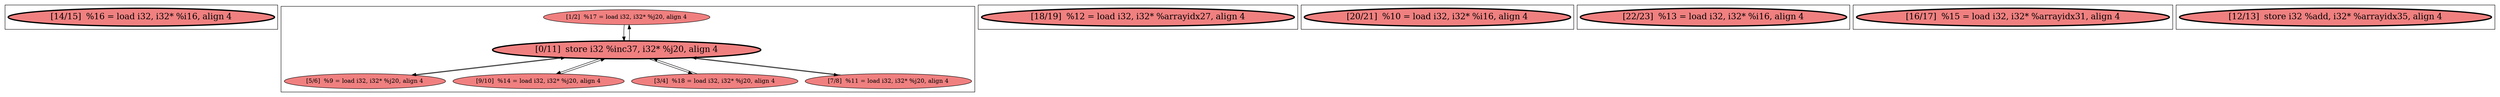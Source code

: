 
digraph G {





subgraph cluster6 {


node565 [penwidth=3.0,fontsize=20,fillcolor=lightcoral,label="[14/15]  %16 = load i32, i32* %i16, align 4",shape=ellipse,style=filled ]



}

subgraph cluster0 {


node559 [fillcolor=lightcoral,label="[1/2]  %17 = load i32, i32* %j20, align 4",shape=ellipse,style=filled ]
node558 [penwidth=3.0,fontsize=20,fillcolor=lightcoral,label="[0/11]  store i32 %inc37, i32* %j20, align 4",shape=ellipse,style=filled ]
node556 [fillcolor=lightcoral,label="[5/6]  %9 = load i32, i32* %j20, align 4",shape=ellipse,style=filled ]
node554 [fillcolor=lightcoral,label="[9/10]  %14 = load i32, i32* %j20, align 4",shape=ellipse,style=filled ]
node557 [fillcolor=lightcoral,label="[3/4]  %18 = load i32, i32* %j20, align 4",shape=ellipse,style=filled ]
node555 [fillcolor=lightcoral,label="[7/8]  %11 = load i32, i32* %j20, align 4",shape=ellipse,style=filled ]

node556->node558 [ ]
node558->node556 [ ]
node554->node558 [ ]
node558->node559 [ ]
node558->node555 [ ]
node559->node558 [ ]
node557->node558 [ ]
node558->node554 [ ]
node555->node558 [ ]
node558->node557 [ ]


}

subgraph cluster5 {


node564 [penwidth=3.0,fontsize=20,fillcolor=lightcoral,label="[18/19]  %12 = load i32, i32* %arrayidx27, align 4",shape=ellipse,style=filled ]



}

subgraph cluster1 {


node560 [penwidth=3.0,fontsize=20,fillcolor=lightcoral,label="[20/21]  %10 = load i32, i32* %i16, align 4",shape=ellipse,style=filled ]



}

subgraph cluster2 {


node561 [penwidth=3.0,fontsize=20,fillcolor=lightcoral,label="[22/23]  %13 = load i32, i32* %i16, align 4",shape=ellipse,style=filled ]



}

subgraph cluster3 {


node562 [penwidth=3.0,fontsize=20,fillcolor=lightcoral,label="[16/17]  %15 = load i32, i32* %arrayidx31, align 4",shape=ellipse,style=filled ]



}

subgraph cluster4 {


node563 [penwidth=3.0,fontsize=20,fillcolor=lightcoral,label="[12/13]  store i32 %add, i32* %arrayidx35, align 4",shape=ellipse,style=filled ]



}

}

